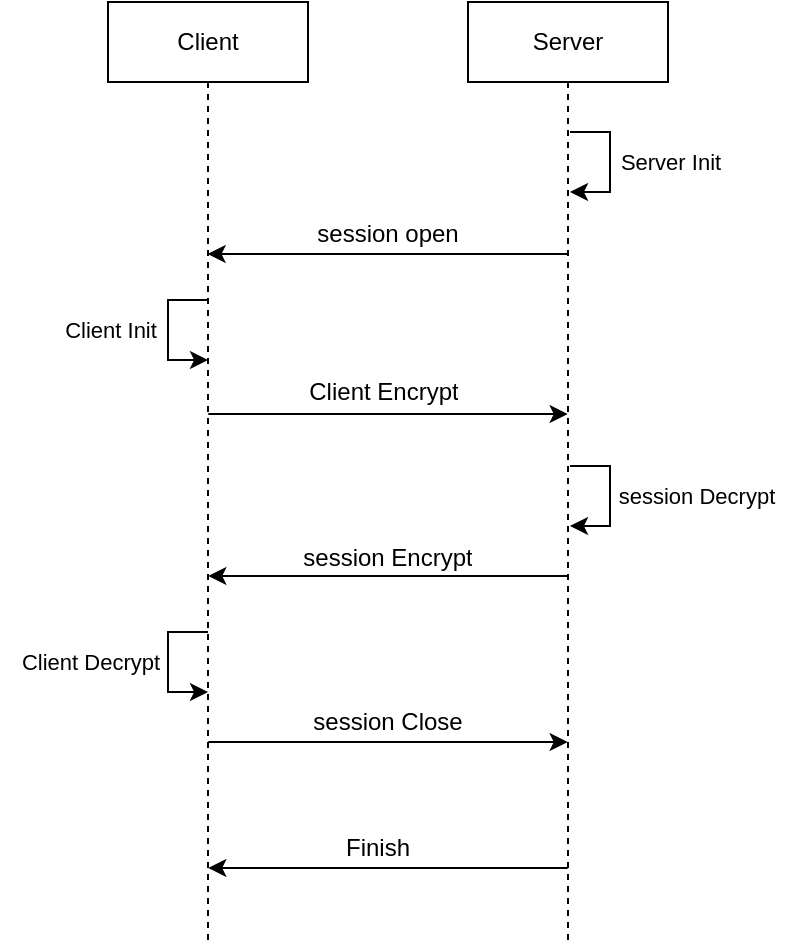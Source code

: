 <mxfile version="21.5.0" type="github">
  <diagram name="Page-1" id="2YBvvXClWsGukQMizWep">
    <mxGraphModel dx="1154" dy="552" grid="1" gridSize="10" guides="1" tooltips="1" connect="1" arrows="1" fold="1" page="1" pageScale="1" pageWidth="850" pageHeight="1100" math="0" shadow="0">
      <root>
        <mxCell id="0" />
        <mxCell id="1" parent="0" />
        <mxCell id="aM9ryv3xv72pqoxQDRHE-1" value="Client" style="shape=umlLifeline;perimeter=lifelinePerimeter;whiteSpace=wrap;html=1;container=0;dropTarget=0;collapsible=0;recursiveResize=0;outlineConnect=0;portConstraint=eastwest;newEdgeStyle={&quot;edgeStyle&quot;:&quot;elbowEdgeStyle&quot;,&quot;elbow&quot;:&quot;vertical&quot;,&quot;curved&quot;:0,&quot;rounded&quot;:0};" parent="1" vertex="1">
          <mxGeometry x="274" y="220" width="100" height="470" as="geometry" />
        </mxCell>
        <mxCell id="aM9ryv3xv72pqoxQDRHE-5" value="Server" style="shape=umlLifeline;perimeter=lifelinePerimeter;whiteSpace=wrap;html=1;container=0;dropTarget=0;collapsible=0;recursiveResize=0;outlineConnect=0;portConstraint=eastwest;newEdgeStyle={&quot;edgeStyle&quot;:&quot;elbowEdgeStyle&quot;,&quot;elbow&quot;:&quot;vertical&quot;,&quot;curved&quot;:0,&quot;rounded&quot;:0};" parent="1" vertex="1">
          <mxGeometry x="454" y="220" width="100" height="470" as="geometry" />
        </mxCell>
        <mxCell id="qnF_YoGQctbGKn9Q77Ay-7" value="&lt;span style=&quot;font-size: 11px;&quot;&gt;Server Init&lt;br&gt;&lt;/span&gt;" style="text;html=1;align=center;verticalAlign=middle;resizable=0;points=[];autosize=1;strokeColor=none;fillColor=none;" parent="1" vertex="1">
          <mxGeometry x="520" y="285" width="70" height="30" as="geometry" />
        </mxCell>
        <mxCell id="s-tgZXbwLpnM8gKIJpUk-3" value="" style="endArrow=classic;html=1;rounded=0;" edge="1" parent="1">
          <mxGeometry width="50" height="50" relative="1" as="geometry">
            <mxPoint x="505" y="285" as="sourcePoint" />
            <mxPoint x="505" y="315" as="targetPoint" />
            <Array as="points">
              <mxPoint x="525" y="285" />
              <mxPoint x="525" y="315" />
            </Array>
          </mxGeometry>
        </mxCell>
        <mxCell id="s-tgZXbwLpnM8gKIJpUk-5" value="" style="endArrow=classic;html=1;rounded=0;" edge="1" parent="1">
          <mxGeometry width="50" height="50" relative="1" as="geometry">
            <mxPoint x="503.5" y="346" as="sourcePoint" />
            <mxPoint x="323.81" y="346" as="targetPoint" />
          </mxGeometry>
        </mxCell>
        <UserObject label="session open" placeholders="1" name="Variable" id="s-tgZXbwLpnM8gKIJpUk-11">
          <mxCell style="text;html=1;strokeColor=none;fillColor=none;align=center;verticalAlign=middle;whiteSpace=wrap;overflow=hidden;" vertex="1" parent="1">
            <mxGeometry x="374" y="326" width="80" height="20" as="geometry" />
          </mxCell>
        </UserObject>
        <mxCell id="s-tgZXbwLpnM8gKIJpUk-12" value="" style="endArrow=classic;html=1;rounded=0;" edge="1" parent="1">
          <mxGeometry width="50" height="50" relative="1" as="geometry">
            <mxPoint x="324" y="369" as="sourcePoint" />
            <mxPoint x="324" y="399" as="targetPoint" />
            <Array as="points">
              <mxPoint x="304" y="369" />
              <mxPoint x="304" y="399" />
            </Array>
          </mxGeometry>
        </mxCell>
        <mxCell id="s-tgZXbwLpnM8gKIJpUk-13" value="&lt;span style=&quot;font-size: 11px;&quot;&gt;Client Init&lt;br&gt;&lt;/span&gt;" style="text;html=1;align=center;verticalAlign=middle;resizable=0;points=[];autosize=1;strokeColor=none;fillColor=none;" vertex="1" parent="1">
          <mxGeometry x="240" y="369" width="70" height="30" as="geometry" />
        </mxCell>
        <mxCell id="s-tgZXbwLpnM8gKIJpUk-14" value="" style="endArrow=classic;html=1;rounded=0;" edge="1" parent="1">
          <mxGeometry width="50" height="50" relative="1" as="geometry">
            <mxPoint x="324.15" y="426.0" as="sourcePoint" />
            <mxPoint x="503.84" y="426.0" as="targetPoint" />
            <Array as="points">
              <mxPoint x="410.34" y="426" />
            </Array>
          </mxGeometry>
        </mxCell>
        <UserObject label="Client Encrypt" placeholders="1" name="Variable" id="s-tgZXbwLpnM8gKIJpUk-15">
          <mxCell style="text;html=1;strokeColor=none;fillColor=none;align=center;verticalAlign=middle;whiteSpace=wrap;overflow=hidden;" vertex="1" parent="1">
            <mxGeometry x="372.17" y="405" width="80" height="20" as="geometry" />
          </mxCell>
        </UserObject>
        <mxCell id="s-tgZXbwLpnM8gKIJpUk-16" value="" style="endArrow=classic;html=1;rounded=0;" edge="1" parent="1">
          <mxGeometry width="50" height="50" relative="1" as="geometry">
            <mxPoint x="505" y="452" as="sourcePoint" />
            <mxPoint x="505" y="482" as="targetPoint" />
            <Array as="points">
              <mxPoint x="525" y="452" />
              <mxPoint x="525" y="482" />
            </Array>
          </mxGeometry>
        </mxCell>
        <mxCell id="s-tgZXbwLpnM8gKIJpUk-18" value="&lt;span style=&quot;font-size: 11px;&quot;&gt;session Decrypt&lt;br&gt;&lt;/span&gt;" style="text;html=1;align=center;verticalAlign=middle;resizable=0;points=[];autosize=1;strokeColor=none;fillColor=none;" vertex="1" parent="1">
          <mxGeometry x="518" y="452" width="100" height="30" as="geometry" />
        </mxCell>
        <mxCell id="s-tgZXbwLpnM8gKIJpUk-19" value="" style="endArrow=classic;html=1;rounded=0;" edge="1" parent="1">
          <mxGeometry width="50" height="50" relative="1" as="geometry">
            <mxPoint x="503.84" y="507" as="sourcePoint" />
            <mxPoint x="324.15" y="507" as="targetPoint" />
          </mxGeometry>
        </mxCell>
        <UserObject label="session Encrypt" placeholders="1" name="Variable" id="s-tgZXbwLpnM8gKIJpUk-20">
          <mxCell style="text;html=1;strokeColor=none;fillColor=none;align=center;verticalAlign=middle;whiteSpace=wrap;overflow=hidden;" vertex="1" parent="1">
            <mxGeometry x="366.17" y="488" width="95.66" height="20" as="geometry" />
          </mxCell>
        </UserObject>
        <mxCell id="s-tgZXbwLpnM8gKIJpUk-21" value="" style="endArrow=classic;html=1;rounded=0;" edge="1" parent="1">
          <mxGeometry width="50" height="50" relative="1" as="geometry">
            <mxPoint x="324" y="535" as="sourcePoint" />
            <mxPoint x="324" y="565" as="targetPoint" />
            <Array as="points">
              <mxPoint x="304" y="535" />
              <mxPoint x="304" y="565" />
            </Array>
          </mxGeometry>
        </mxCell>
        <mxCell id="s-tgZXbwLpnM8gKIJpUk-22" value="&lt;span style=&quot;font-size: 11px;&quot;&gt;Client Decrypt&lt;br&gt;&lt;/span&gt;" style="text;html=1;align=center;verticalAlign=middle;resizable=0;points=[];autosize=1;strokeColor=none;fillColor=none;" vertex="1" parent="1">
          <mxGeometry x="220" y="535" width="90" height="30" as="geometry" />
        </mxCell>
        <mxCell id="s-tgZXbwLpnM8gKIJpUk-23" value="" style="endArrow=classic;html=1;rounded=0;" edge="1" parent="1">
          <mxGeometry width="50" height="50" relative="1" as="geometry">
            <mxPoint x="324.15" y="590.0" as="sourcePoint" />
            <mxPoint x="503.84" y="590.0" as="targetPoint" />
            <Array as="points">
              <mxPoint x="410.34" y="590" />
            </Array>
          </mxGeometry>
        </mxCell>
        <UserObject label="session Close" placeholders="1" name="Variable" id="s-tgZXbwLpnM8gKIJpUk-24">
          <mxCell style="text;html=1;strokeColor=none;fillColor=none;align=center;verticalAlign=middle;whiteSpace=wrap;overflow=hidden;" vertex="1" parent="1">
            <mxGeometry x="374" y="570" width="80" height="20" as="geometry" />
          </mxCell>
        </UserObject>
        <mxCell id="s-tgZXbwLpnM8gKIJpUk-25" value="" style="endArrow=classic;html=1;rounded=0;" edge="1" parent="1">
          <mxGeometry width="50" height="50" relative="1" as="geometry">
            <mxPoint x="503.84" y="653" as="sourcePoint" />
            <mxPoint x="324.15" y="653" as="targetPoint" />
            <Array as="points">
              <mxPoint x="416.83" y="653" />
            </Array>
          </mxGeometry>
        </mxCell>
        <UserObject label="Finish" placeholders="1" name="Variable" id="s-tgZXbwLpnM8gKIJpUk-26">
          <mxCell style="text;html=1;strokeColor=none;fillColor=none;align=center;verticalAlign=middle;whiteSpace=wrap;overflow=hidden;" vertex="1" parent="1">
            <mxGeometry x="366.34" y="633" width="85.66" height="20" as="geometry" />
          </mxCell>
        </UserObject>
      </root>
    </mxGraphModel>
  </diagram>
</mxfile>
